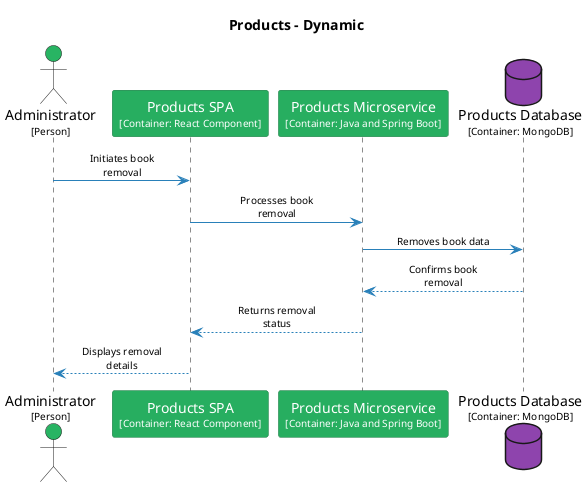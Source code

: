 @startuml
set separator none
title Products - Dynamic

skinparam {
  arrowFontSize 10
  defaultTextAlignment center
  wrapWidth 200
  maxMessageSize 100
}

hide stereotype

skinparam sequenceParticipant<<Administrator>> {
  BackgroundColor #28b463
  FontColor #ffffff
  BorderColor #1c7d45
  shadowing false
}
skinparam sequenceParticipant<<Products.ProductsDatabase>> {
  BackgroundColor #8e44ad
  FontColor #ffffff
  BorderColor #632f79
  shadowing false
}
skinparam sequenceParticipant<<Products.ProductsMicroservice>> {
  BackgroundColor #27ae60
  FontColor #ffffff
  BorderColor #1b7943
  shadowing false
}
skinparam sequenceParticipant<<Products.ProductsSPA>> {
  BackgroundColor #27ae60
  FontColor #ffffff
  BorderColor #1b7943
  shadowing false
}

actor "Administrator\n<size:10>[Person]</size>" as Administrator <<Administrator>> #28b463
participant "Products SPA\n<size:10>[Container: React Component]</size>" as Products.ProductsSPA <<Products.ProductsSPA>> #27ae60
participant "Products Microservice\n<size:10>[Container: Java and Spring Boot]</size>" as Products.ProductsMicroservice <<Products.ProductsMicroservice>> #27ae60
database "Products Database\n<size:10>[Container: MongoDB]</size>" as Products.ProductsDatabase <<Products.ProductsDatabase>> #8e44ad
Administrator -[#2980b9]> Products.ProductsSPA : Initiates book removal
Products.ProductsSPA -[#2980b9]> Products.ProductsMicroservice : Processes book removal
Products.ProductsMicroservice -[#2980b9]> Products.ProductsDatabase : Removes book data
Products.ProductsMicroservice <-[#2980b9]- Products.ProductsDatabase : Confirms book removal
Products.ProductsSPA <-[#2980b9]- Products.ProductsMicroservice : Returns removal status
Administrator <-[#2980b9]- Products.ProductsSPA : Displays removal details
@enduml